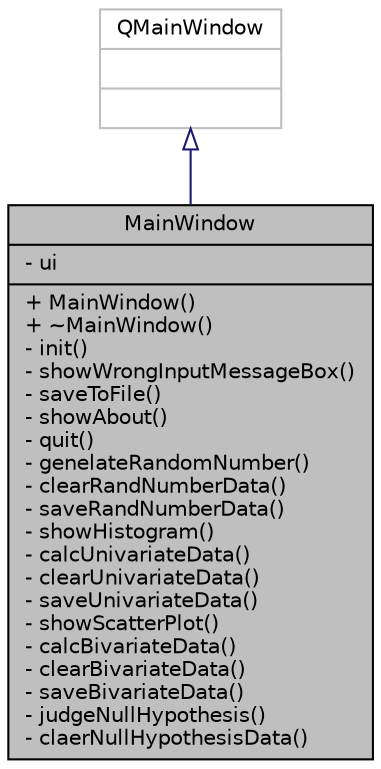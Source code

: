digraph "MainWindow"
{
  edge [fontname="Helvetica",fontsize="10",labelfontname="Helvetica",labelfontsize="10"];
  node [fontname="Helvetica",fontsize="10",shape=record];
  Node2 [label="{MainWindow\n|- ui\l|+ MainWindow()\l+ ~MainWindow()\l- init()\l- showWrongInputMessageBox()\l- saveToFile()\l- showAbout()\l- quit()\l- genelateRandomNumber()\l- clearRandNumberData()\l- saveRandNumberData()\l- showHistogram()\l- calcUnivariateData()\l- clearUnivariateData()\l- saveUnivariateData()\l- showScatterPlot()\l- calcBivariateData()\l- clearBivariateData()\l- saveBivariateData()\l- judgeNullHypothesis()\l- claerNullHypothesisData()\l}",height=0.2,width=0.4,color="black", fillcolor="grey75", style="filled", fontcolor="black"];
  Node3 -> Node2 [dir="back",color="midnightblue",fontsize="10",style="solid",arrowtail="onormal",fontname="Helvetica"];
  Node3 [label="{QMainWindow\n||}",height=0.2,width=0.4,color="grey75", fillcolor="white", style="filled"];
}
